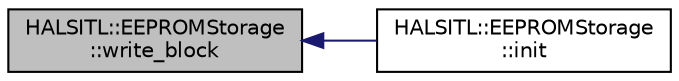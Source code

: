 digraph "HALSITL::EEPROMStorage::write_block"
{
 // INTERACTIVE_SVG=YES
  edge [fontname="Helvetica",fontsize="10",labelfontname="Helvetica",labelfontsize="10"];
  node [fontname="Helvetica",fontsize="10",shape=record];
  rankdir="LR";
  Node1 [label="HALSITL::EEPROMStorage\l::write_block",height=0.2,width=0.4,color="black", fillcolor="grey75", style="filled", fontcolor="black"];
  Node1 -> Node2 [dir="back",color="midnightblue",fontsize="10",style="solid",fontname="Helvetica"];
  Node2 [label="HALSITL::EEPROMStorage\l::init",height=0.2,width=0.4,color="black", fillcolor="white", style="filled",URL="$classHALSITL_1_1EEPROMStorage.html#af7aaee3af475b7dde8476f150a7c4d89"];
}
